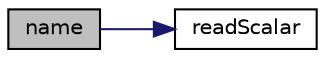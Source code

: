 digraph "name"
{
  bgcolor="transparent";
  edge [fontname="Helvetica",fontsize="10",labelfontname="Helvetica",labelfontsize="10"];
  node [fontname="Helvetica",fontsize="10",shape=record];
  rankdir="LR";
  Node137522 [label="name",height=0.2,width=0.4,color="black", fillcolor="grey75", style="filled", fontcolor="black"];
  Node137522 -> Node137523 [color="midnightblue",fontsize="10",style="solid",fontname="Helvetica"];
  Node137523 [label="readScalar",height=0.2,width=0.4,color="black",URL="$a21851.html#a828d57f6d9b9806c086a3f840a147115",tooltip="Read whole of buf as a scalar. Return true if succesful. "];
}
